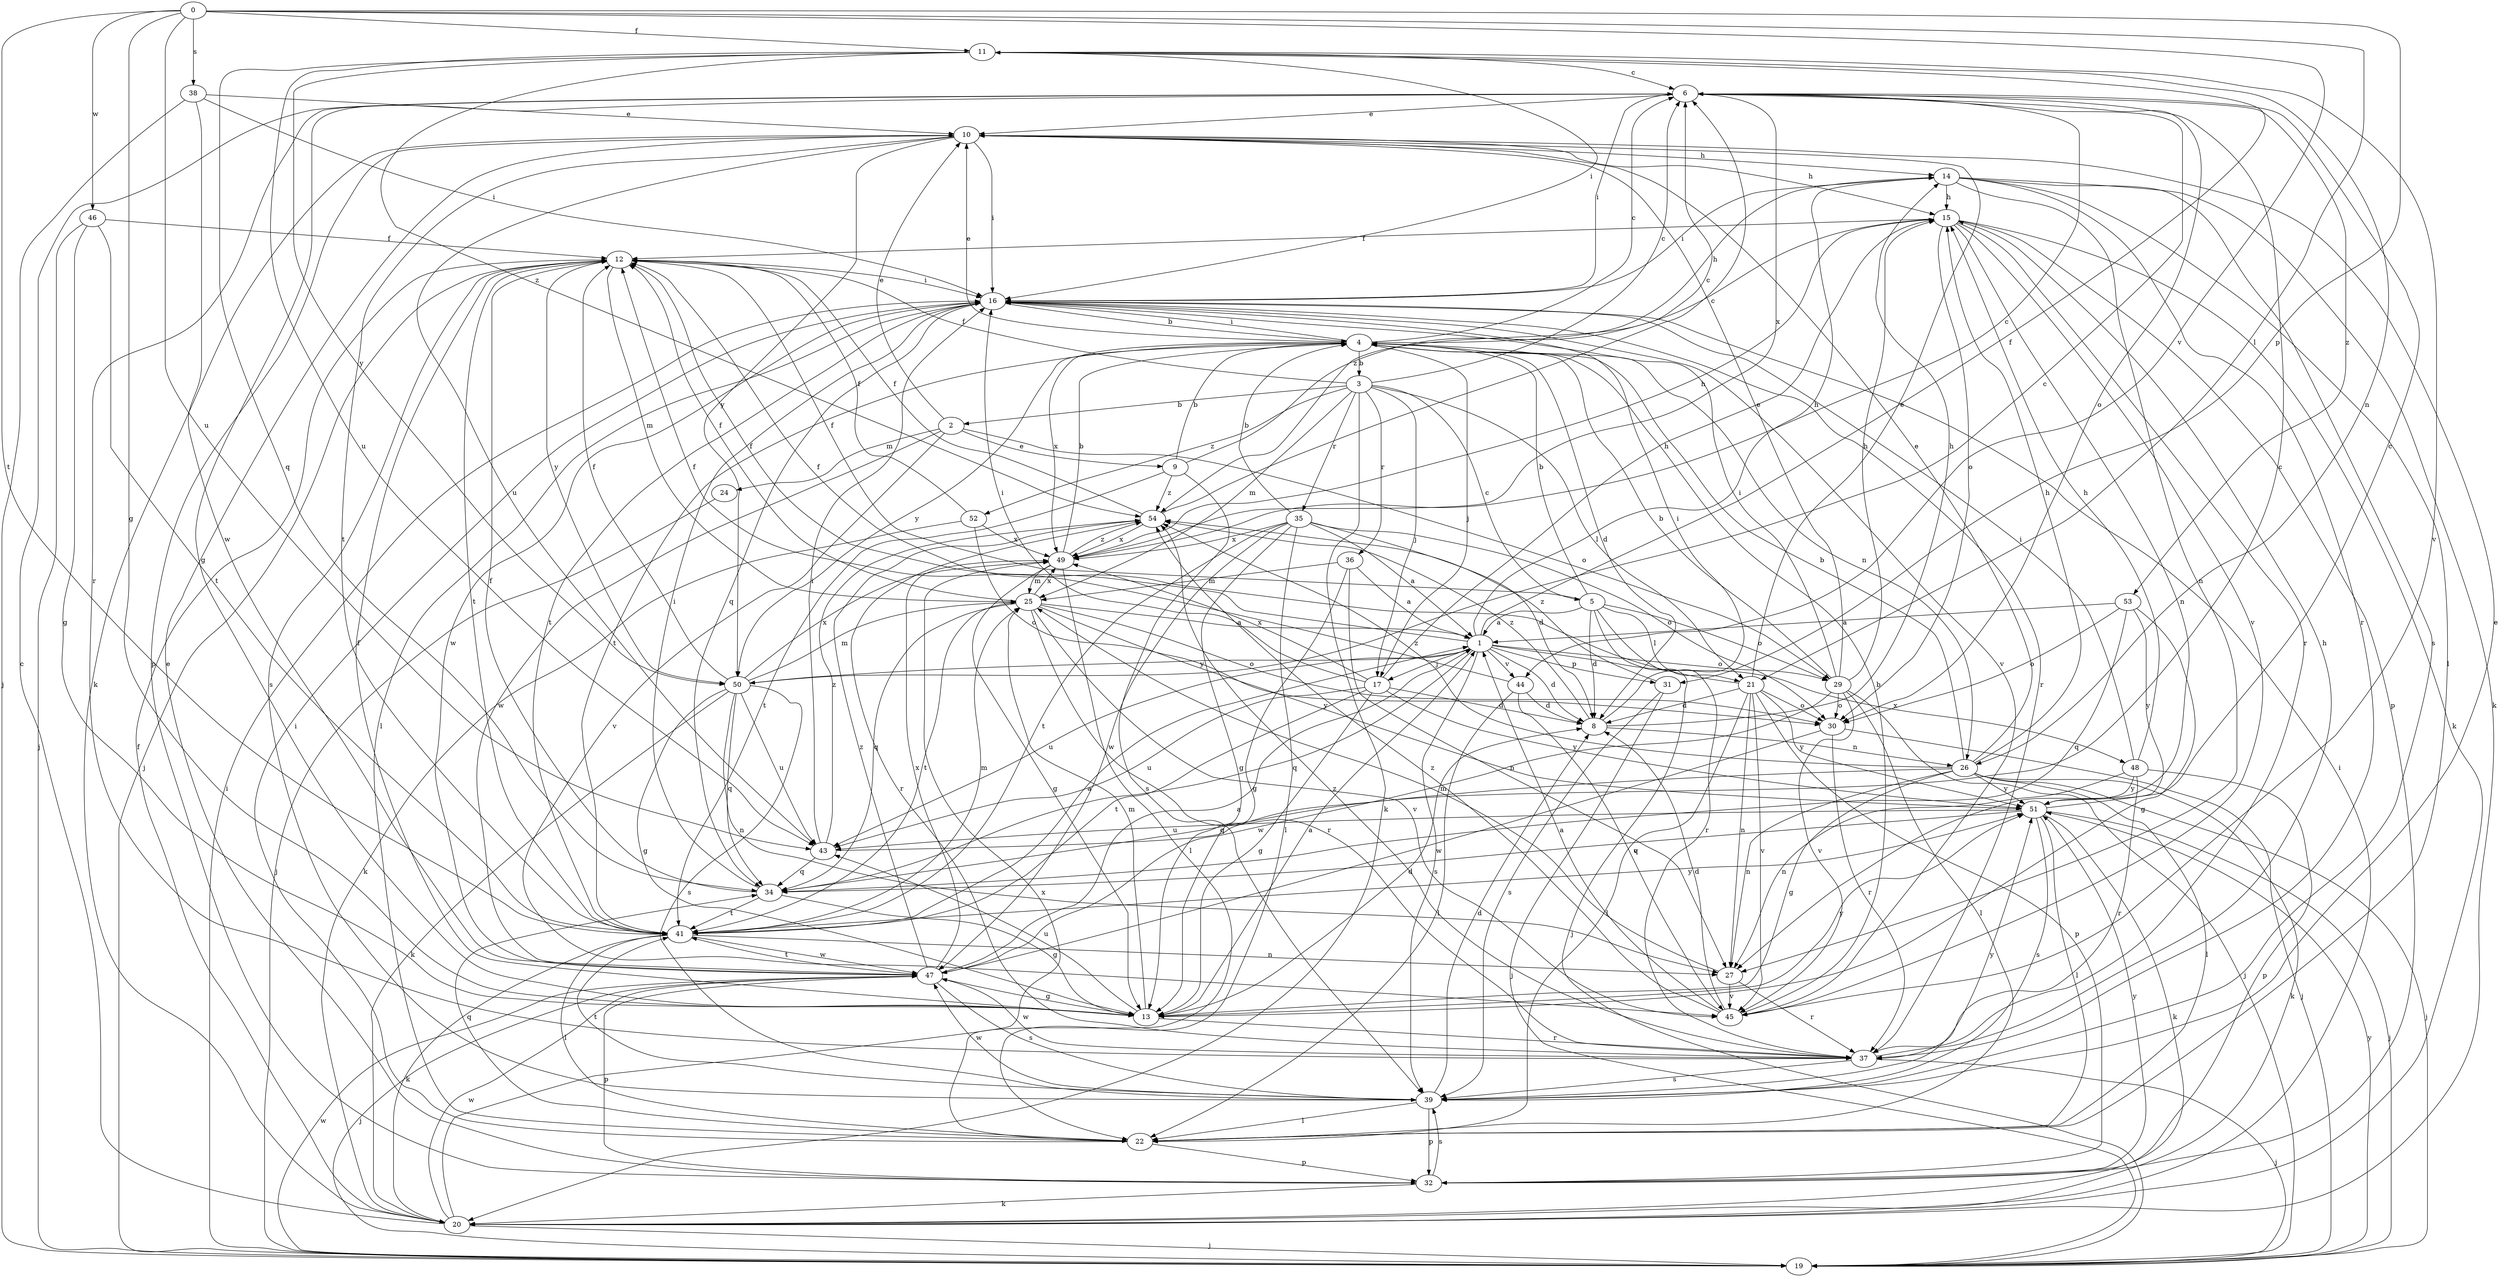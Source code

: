 strict digraph  {
0;
1;
2;
3;
4;
5;
6;
8;
9;
10;
11;
12;
13;
14;
15;
16;
17;
19;
20;
21;
22;
24;
25;
26;
27;
29;
30;
31;
32;
34;
35;
36;
37;
38;
39;
41;
43;
44;
45;
46;
47;
48;
49;
50;
51;
52;
53;
54;
0 -> 11  [label=f];
0 -> 13  [label=g];
0 -> 21  [label=l];
0 -> 31  [label=p];
0 -> 38  [label=s];
0 -> 41  [label=t];
0 -> 43  [label=u];
0 -> 44  [label=v];
0 -> 46  [label=w];
1 -> 8  [label=d];
1 -> 11  [label=f];
1 -> 12  [label=f];
1 -> 14  [label=h];
1 -> 17  [label=j];
1 -> 29  [label=o];
1 -> 31  [label=p];
1 -> 34  [label=q];
1 -> 39  [label=s];
1 -> 43  [label=u];
1 -> 44  [label=v];
1 -> 48  [label=x];
1 -> 50  [label=y];
2 -> 9  [label=e];
2 -> 10  [label=e];
2 -> 24  [label=m];
2 -> 29  [label=o];
2 -> 45  [label=v];
2 -> 47  [label=w];
3 -> 2  [label=b];
3 -> 5  [label=c];
3 -> 6  [label=c];
3 -> 12  [label=f];
3 -> 17  [label=j];
3 -> 20  [label=k];
3 -> 21  [label=l];
3 -> 25  [label=m];
3 -> 35  [label=r];
3 -> 36  [label=r];
3 -> 52  [label=z];
4 -> 3  [label=b];
4 -> 6  [label=c];
4 -> 8  [label=d];
4 -> 10  [label=e];
4 -> 14  [label=h];
4 -> 16  [label=i];
4 -> 17  [label=j];
4 -> 26  [label=n];
4 -> 41  [label=t];
4 -> 49  [label=x];
4 -> 50  [label=y];
5 -> 1  [label=a];
5 -> 4  [label=b];
5 -> 8  [label=d];
5 -> 12  [label=f];
5 -> 19  [label=j];
5 -> 21  [label=l];
5 -> 29  [label=o];
5 -> 37  [label=r];
6 -> 10  [label=e];
6 -> 13  [label=g];
6 -> 16  [label=i];
6 -> 30  [label=o];
6 -> 37  [label=r];
6 -> 49  [label=x];
6 -> 53  [label=z];
8 -> 14  [label=h];
8 -> 16  [label=i];
8 -> 26  [label=n];
8 -> 54  [label=z];
9 -> 4  [label=b];
9 -> 6  [label=c];
9 -> 39  [label=s];
9 -> 41  [label=t];
9 -> 54  [label=z];
10 -> 14  [label=h];
10 -> 15  [label=h];
10 -> 16  [label=i];
10 -> 20  [label=k];
10 -> 32  [label=p];
10 -> 41  [label=t];
10 -> 43  [label=u];
10 -> 50  [label=y];
11 -> 6  [label=c];
11 -> 16  [label=i];
11 -> 26  [label=n];
11 -> 34  [label=q];
11 -> 43  [label=u];
11 -> 45  [label=v];
11 -> 50  [label=y];
11 -> 54  [label=z];
12 -> 16  [label=i];
12 -> 19  [label=j];
12 -> 25  [label=m];
12 -> 39  [label=s];
12 -> 41  [label=t];
12 -> 50  [label=y];
13 -> 1  [label=a];
13 -> 8  [label=d];
13 -> 12  [label=f];
13 -> 25  [label=m];
13 -> 37  [label=r];
13 -> 43  [label=u];
13 -> 51  [label=y];
14 -> 15  [label=h];
14 -> 16  [label=i];
14 -> 20  [label=k];
14 -> 22  [label=l];
14 -> 27  [label=n];
14 -> 37  [label=r];
14 -> 39  [label=s];
15 -> 12  [label=f];
15 -> 20  [label=k];
15 -> 27  [label=n];
15 -> 30  [label=o];
15 -> 32  [label=p];
15 -> 37  [label=r];
15 -> 45  [label=v];
15 -> 54  [label=z];
16 -> 4  [label=b];
16 -> 22  [label=l];
16 -> 34  [label=q];
16 -> 37  [label=r];
16 -> 41  [label=t];
16 -> 45  [label=v];
16 -> 47  [label=w];
17 -> 8  [label=d];
17 -> 13  [label=g];
17 -> 15  [label=h];
17 -> 16  [label=i];
17 -> 41  [label=t];
17 -> 43  [label=u];
17 -> 49  [label=x];
17 -> 51  [label=y];
19 -> 16  [label=i];
19 -> 47  [label=w];
19 -> 51  [label=y];
20 -> 6  [label=c];
20 -> 12  [label=f];
20 -> 16  [label=i];
20 -> 19  [label=j];
20 -> 47  [label=w];
20 -> 49  [label=x];
21 -> 8  [label=d];
21 -> 10  [label=e];
21 -> 12  [label=f];
21 -> 22  [label=l];
21 -> 27  [label=n];
21 -> 30  [label=o];
21 -> 32  [label=p];
21 -> 45  [label=v];
21 -> 51  [label=y];
22 -> 16  [label=i];
22 -> 32  [label=p];
22 -> 34  [label=q];
24 -> 19  [label=j];
25 -> 1  [label=a];
25 -> 12  [label=f];
25 -> 30  [label=o];
25 -> 34  [label=q];
25 -> 37  [label=r];
25 -> 41  [label=t];
25 -> 45  [label=v];
25 -> 49  [label=x];
25 -> 51  [label=y];
26 -> 4  [label=b];
26 -> 10  [label=e];
26 -> 13  [label=g];
26 -> 15  [label=h];
26 -> 19  [label=j];
26 -> 20  [label=k];
26 -> 22  [label=l];
26 -> 27  [label=n];
26 -> 34  [label=q];
26 -> 51  [label=y];
26 -> 54  [label=z];
27 -> 25  [label=m];
27 -> 37  [label=r];
27 -> 45  [label=v];
29 -> 4  [label=b];
29 -> 10  [label=e];
29 -> 15  [label=h];
29 -> 16  [label=i];
29 -> 19  [label=j];
29 -> 22  [label=l];
29 -> 30  [label=o];
29 -> 45  [label=v];
29 -> 47  [label=w];
30 -> 19  [label=j];
30 -> 37  [label=r];
30 -> 47  [label=w];
31 -> 19  [label=j];
31 -> 39  [label=s];
31 -> 54  [label=z];
32 -> 10  [label=e];
32 -> 20  [label=k];
32 -> 39  [label=s];
32 -> 51  [label=y];
34 -> 12  [label=f];
34 -> 13  [label=g];
34 -> 16  [label=i];
34 -> 41  [label=t];
35 -> 1  [label=a];
35 -> 4  [label=b];
35 -> 8  [label=d];
35 -> 13  [label=g];
35 -> 22  [label=l];
35 -> 30  [label=o];
35 -> 41  [label=t];
35 -> 47  [label=w];
35 -> 49  [label=x];
36 -> 1  [label=a];
36 -> 13  [label=g];
36 -> 25  [label=m];
36 -> 27  [label=n];
37 -> 15  [label=h];
37 -> 19  [label=j];
37 -> 39  [label=s];
37 -> 47  [label=w];
37 -> 54  [label=z];
38 -> 10  [label=e];
38 -> 16  [label=i];
38 -> 19  [label=j];
38 -> 47  [label=w];
39 -> 8  [label=d];
39 -> 10  [label=e];
39 -> 22  [label=l];
39 -> 32  [label=p];
39 -> 41  [label=t];
39 -> 47  [label=w];
39 -> 51  [label=y];
41 -> 1  [label=a];
41 -> 20  [label=k];
41 -> 22  [label=l];
41 -> 25  [label=m];
41 -> 27  [label=n];
41 -> 47  [label=w];
41 -> 51  [label=y];
43 -> 6  [label=c];
43 -> 16  [label=i];
43 -> 34  [label=q];
43 -> 54  [label=z];
44 -> 8  [label=d];
44 -> 12  [label=f];
44 -> 22  [label=l];
44 -> 45  [label=v];
45 -> 1  [label=a];
45 -> 4  [label=b];
45 -> 8  [label=d];
45 -> 54  [label=z];
46 -> 12  [label=f];
46 -> 13  [label=g];
46 -> 19  [label=j];
46 -> 41  [label=t];
47 -> 1  [label=a];
47 -> 13  [label=g];
47 -> 19  [label=j];
47 -> 32  [label=p];
47 -> 39  [label=s];
47 -> 41  [label=t];
47 -> 49  [label=x];
47 -> 54  [label=z];
48 -> 15  [label=h];
48 -> 16  [label=i];
48 -> 27  [label=n];
48 -> 32  [label=p];
48 -> 37  [label=r];
48 -> 51  [label=y];
49 -> 4  [label=b];
49 -> 6  [label=c];
49 -> 13  [label=g];
49 -> 15  [label=h];
49 -> 22  [label=l];
49 -> 25  [label=m];
49 -> 54  [label=z];
50 -> 6  [label=c];
50 -> 12  [label=f];
50 -> 13  [label=g];
50 -> 20  [label=k];
50 -> 25  [label=m];
50 -> 27  [label=n];
50 -> 34  [label=q];
50 -> 39  [label=s];
50 -> 43  [label=u];
50 -> 49  [label=x];
51 -> 6  [label=c];
51 -> 19  [label=j];
51 -> 20  [label=k];
51 -> 22  [label=l];
51 -> 34  [label=q];
51 -> 39  [label=s];
51 -> 43  [label=u];
52 -> 12  [label=f];
52 -> 20  [label=k];
52 -> 30  [label=o];
52 -> 49  [label=x];
53 -> 1  [label=a];
53 -> 13  [label=g];
53 -> 30  [label=o];
53 -> 34  [label=q];
53 -> 51  [label=y];
54 -> 6  [label=c];
54 -> 12  [label=f];
54 -> 37  [label=r];
54 -> 49  [label=x];
}

